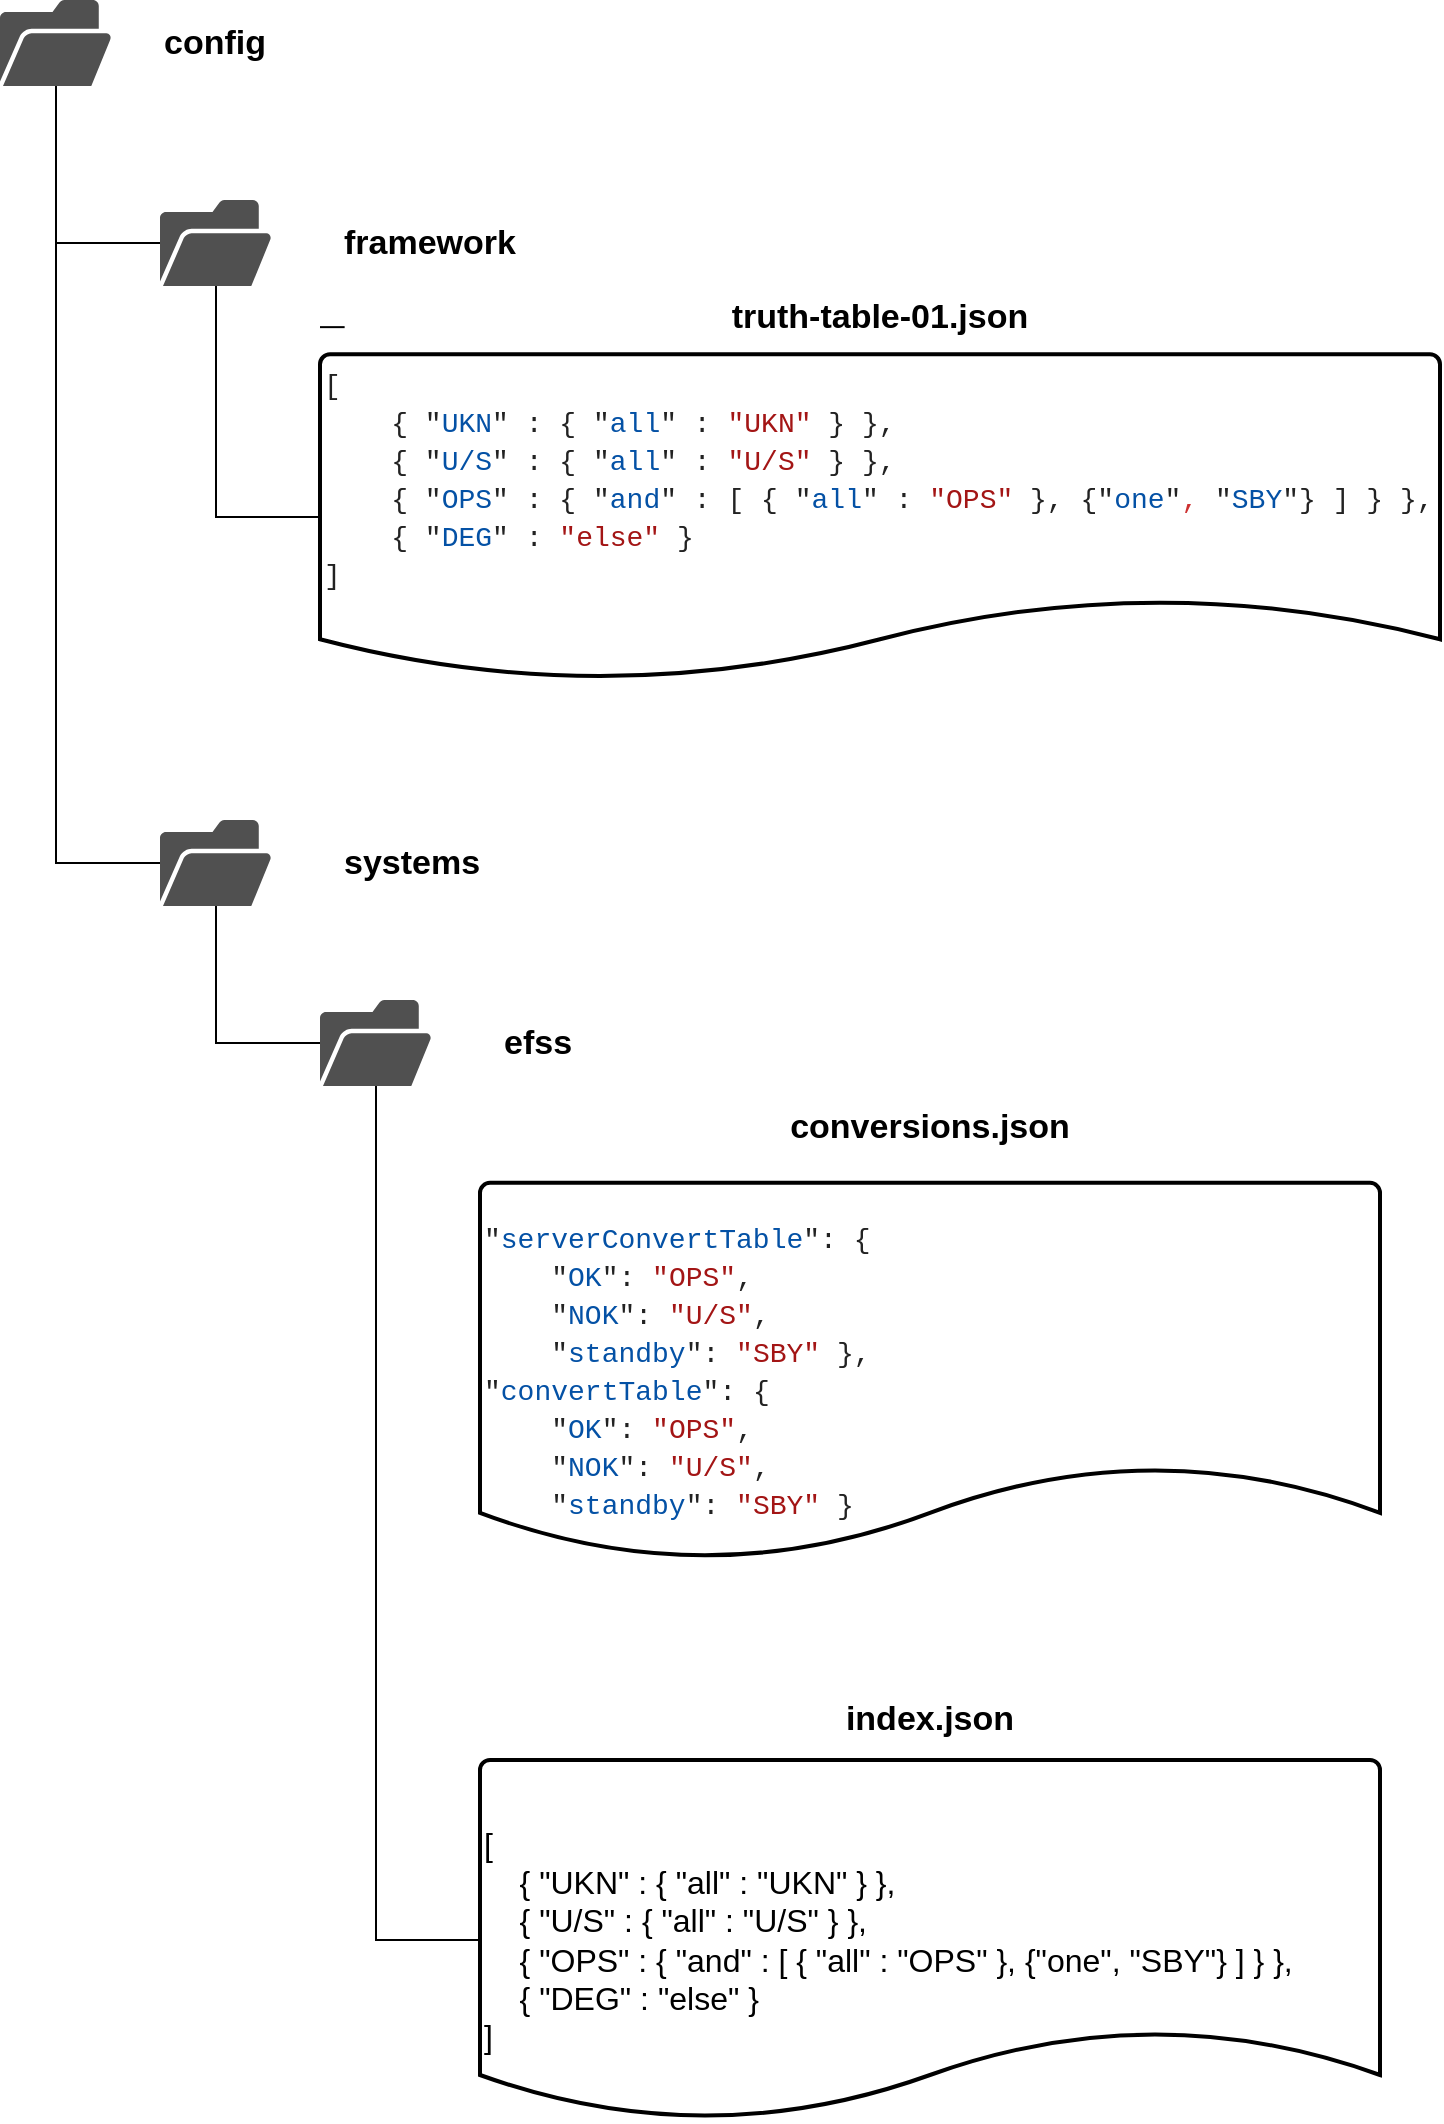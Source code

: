 <mxfile version="13.9.2" type="github">
  <diagram id="7ZiH7zOeiX9_COY_xwUg" name="Page-1">
    <mxGraphModel dx="1358" dy="803" grid="1" gridSize="10" guides="1" tooltips="1" connect="1" arrows="1" fold="1" page="1" pageScale="1" pageWidth="827" pageHeight="1169" math="0" shadow="0">
      <root>
        <mxCell id="0" />
        <mxCell id="1" parent="0" />
        <mxCell id="X3AbKdp-ricjODkaEyMr-8" style="edgeStyle=orthogonalEdgeStyle;rounded=0;orthogonalLoop=1;jettySize=auto;html=1;endArrow=none;endFill=0;" edge="1" parent="1" source="X3AbKdp-ricjODkaEyMr-3" target="X3AbKdp-ricjODkaEyMr-5">
          <mxGeometry relative="1" as="geometry" />
        </mxCell>
        <mxCell id="X3AbKdp-ricjODkaEyMr-7" style="edgeStyle=orthogonalEdgeStyle;rounded=0;orthogonalLoop=1;jettySize=auto;html=1;endArrow=none;endFill=0;" edge="1" parent="1" source="X3AbKdp-ricjODkaEyMr-5" target="X3AbKdp-ricjODkaEyMr-1">
          <mxGeometry relative="1" as="geometry" />
        </mxCell>
        <mxCell id="X3AbKdp-ricjODkaEyMr-13" value="" style="group" vertex="1" connectable="0" parent="1">
          <mxGeometry x="160" y="200" width="130" height="43" as="geometry" />
        </mxCell>
        <mxCell id="X3AbKdp-ricjODkaEyMr-5" value="" style="pointerEvents=1;shadow=0;dashed=0;html=1;strokeColor=none;fillColor=#505050;labelPosition=center;verticalLabelPosition=bottom;verticalAlign=top;outlineConnect=0;align=center;shape=mxgraph.office.concepts.folder_open;" vertex="1" parent="X3AbKdp-ricjODkaEyMr-13">
          <mxGeometry width="56" height="43" as="geometry" />
        </mxCell>
        <mxCell id="X3AbKdp-ricjODkaEyMr-11" value="&lt;font style=&quot;font-size: 17px&quot;&gt;framework&lt;/font&gt;" style="text;html=1;strokeColor=none;fillColor=none;align=left;verticalAlign=middle;whiteSpace=wrap;rounded=0;fontStyle=1" vertex="1" parent="X3AbKdp-ricjODkaEyMr-13">
          <mxGeometry x="90" y="11.5" width="40" height="20" as="geometry" />
        </mxCell>
        <mxCell id="X3AbKdp-ricjODkaEyMr-14" value="" style="group" vertex="1" connectable="0" parent="1">
          <mxGeometry x="160" y="510" width="130" height="43" as="geometry" />
        </mxCell>
        <mxCell id="X3AbKdp-ricjODkaEyMr-15" value="" style="pointerEvents=1;shadow=0;dashed=0;html=1;strokeColor=none;fillColor=#505050;labelPosition=center;verticalLabelPosition=bottom;verticalAlign=top;outlineConnect=0;align=center;shape=mxgraph.office.concepts.folder_open;" vertex="1" parent="X3AbKdp-ricjODkaEyMr-14">
          <mxGeometry width="56" height="43" as="geometry" />
        </mxCell>
        <mxCell id="X3AbKdp-ricjODkaEyMr-16" value="&lt;font style=&quot;font-size: 17px&quot;&gt;systems&lt;/font&gt;" style="text;html=1;strokeColor=none;fillColor=none;align=left;verticalAlign=middle;whiteSpace=wrap;rounded=0;fontStyle=1" vertex="1" parent="X3AbKdp-ricjODkaEyMr-14">
          <mxGeometry x="90" y="11.5" width="40" height="20" as="geometry" />
        </mxCell>
        <mxCell id="X3AbKdp-ricjODkaEyMr-17" value="" style="group" vertex="1" connectable="0" parent="1">
          <mxGeometry x="240" y="250" width="560" height="190" as="geometry" />
        </mxCell>
        <mxCell id="X3AbKdp-ricjODkaEyMr-3" value="&lt;div style=&quot;color: rgb(0 , 0 , 0) ; font-family: &amp;#34;consolas&amp;#34; , &amp;#34;courier new&amp;#34; , monospace ; font-weight: normal ; font-size: 14px ; line-height: 19px&quot;&gt;&lt;div&gt;&lt;span style=&quot;background-color: transparent&quot;&gt;&lt;span style=&quot;color: #222222&quot;&gt;[&lt;/span&gt;&lt;/span&gt;&lt;/div&gt;&lt;div&gt;&lt;span style=&quot;background-color: transparent&quot;&gt;&lt;span style=&quot;color: #000000&quot;&gt;&amp;nbsp;&amp;nbsp;&amp;nbsp;&amp;nbsp;&lt;/span&gt;&lt;span style=&quot;color: #222222&quot;&gt;{&lt;/span&gt;&lt;span style=&quot;color: #000000&quot;&gt;&amp;nbsp;&lt;/span&gt;&lt;span style=&quot;color: #222222&quot;&gt;&quot;&lt;/span&gt;&lt;span style=&quot;color: #0451a5&quot;&gt;UKN&lt;/span&gt;&lt;span style=&quot;color: #222222&quot;&gt;&quot;&lt;/span&gt;&lt;span style=&quot;color: #000000&quot;&gt;&amp;nbsp;&lt;/span&gt;&lt;span style=&quot;color: #222222&quot;&gt;:&lt;/span&gt;&lt;span style=&quot;color: #000000&quot;&gt;&amp;nbsp;&lt;/span&gt;&lt;span style=&quot;color: #222222&quot;&gt;{&lt;/span&gt;&lt;span style=&quot;color: #000000&quot;&gt;&amp;nbsp;&lt;/span&gt;&lt;span style=&quot;color: #222222&quot;&gt;&quot;&lt;/span&gt;&lt;span style=&quot;color: #0451a5&quot;&gt;all&lt;/span&gt;&lt;span style=&quot;color: #222222&quot;&gt;&quot;&lt;/span&gt;&lt;span style=&quot;color: #000000&quot;&gt;&amp;nbsp;&lt;/span&gt;&lt;span style=&quot;color: #222222&quot;&gt;:&lt;/span&gt;&lt;span style=&quot;color: #000000&quot;&gt;&amp;nbsp;&lt;/span&gt;&lt;span style=&quot;color: #a31515&quot;&gt;&quot;UKN&quot;&lt;/span&gt;&lt;span style=&quot;color: #000000&quot;&gt;&amp;nbsp;&lt;/span&gt;&lt;span style=&quot;color: #222222&quot;&gt;}&lt;/span&gt;&lt;span style=&quot;color: #000000&quot;&gt;&amp;nbsp;&lt;/span&gt;&lt;span style=&quot;color: #222222&quot;&gt;},&lt;/span&gt;&lt;/span&gt;&lt;/div&gt;&lt;div&gt;&lt;span style=&quot;background-color: transparent&quot;&gt;&lt;span style=&quot;color: #000000&quot;&gt;&amp;nbsp;&amp;nbsp;&amp;nbsp;&amp;nbsp;&lt;/span&gt;&lt;span style=&quot;color: #222222&quot;&gt;{&lt;/span&gt;&lt;span style=&quot;color: #000000&quot;&gt;&amp;nbsp;&lt;/span&gt;&lt;span style=&quot;color: #222222&quot;&gt;&quot;&lt;/span&gt;&lt;span style=&quot;color: #0451a5&quot;&gt;U/S&lt;/span&gt;&lt;span style=&quot;color: #222222&quot;&gt;&quot;&lt;/span&gt;&lt;span style=&quot;color: #000000&quot;&gt;&amp;nbsp;&lt;/span&gt;&lt;span style=&quot;color: #222222&quot;&gt;:&lt;/span&gt;&lt;span style=&quot;color: #000000&quot;&gt;&amp;nbsp;&lt;/span&gt;&lt;span style=&quot;color: #222222&quot;&gt;{&lt;/span&gt;&lt;span style=&quot;color: #000000&quot;&gt;&amp;nbsp;&lt;/span&gt;&lt;span style=&quot;color: #222222&quot;&gt;&quot;&lt;/span&gt;&lt;span style=&quot;color: #0451a5&quot;&gt;all&lt;/span&gt;&lt;span style=&quot;color: #222222&quot;&gt;&quot;&lt;/span&gt;&lt;span style=&quot;color: #000000&quot;&gt;&amp;nbsp;&lt;/span&gt;&lt;span style=&quot;color: #222222&quot;&gt;:&lt;/span&gt;&lt;span style=&quot;color: #000000&quot;&gt;&amp;nbsp;&lt;/span&gt;&lt;span style=&quot;color: #a31515&quot;&gt;&quot;U/S&quot;&lt;/span&gt;&lt;span style=&quot;color: #000000&quot;&gt;&amp;nbsp;&lt;/span&gt;&lt;span style=&quot;color: #222222&quot;&gt;}&lt;/span&gt;&lt;span style=&quot;color: #000000&quot;&gt;&amp;nbsp;&lt;/span&gt;&lt;span style=&quot;color: #222222&quot;&gt;},&lt;/span&gt;&lt;/span&gt;&lt;/div&gt;&lt;div&gt;&lt;span style=&quot;background-color: transparent&quot;&gt;&lt;span style=&quot;color: #000000&quot;&gt;&amp;nbsp;&amp;nbsp;&amp;nbsp;&amp;nbsp;&lt;/span&gt;&lt;span style=&quot;color: #222222&quot;&gt;{&lt;/span&gt;&lt;span style=&quot;color: #000000&quot;&gt;&amp;nbsp;&lt;/span&gt;&lt;span style=&quot;color: #222222&quot;&gt;&quot;&lt;/span&gt;&lt;span style=&quot;color: #0451a5&quot;&gt;OPS&lt;/span&gt;&lt;span style=&quot;color: #222222&quot;&gt;&quot;&lt;/span&gt;&lt;span style=&quot;color: #000000&quot;&gt;&amp;nbsp;&lt;/span&gt;&lt;span style=&quot;color: #222222&quot;&gt;:&lt;/span&gt;&lt;span style=&quot;color: #000000&quot;&gt;&amp;nbsp;&lt;/span&gt;&lt;span style=&quot;color: #222222&quot;&gt;{&lt;/span&gt;&lt;span style=&quot;color: #000000&quot;&gt;&amp;nbsp;&lt;/span&gt;&lt;span style=&quot;color: #222222&quot;&gt;&quot;&lt;/span&gt;&lt;span style=&quot;color: #0451a5&quot;&gt;and&lt;/span&gt;&lt;span style=&quot;color: #222222&quot;&gt;&quot;&lt;/span&gt;&lt;span style=&quot;color: #000000&quot;&gt;&amp;nbsp;&lt;/span&gt;&lt;span style=&quot;color: #222222&quot;&gt;:&lt;/span&gt;&lt;span style=&quot;color: #000000&quot;&gt;&amp;nbsp;&lt;/span&gt;&lt;span style=&quot;color: #222222&quot;&gt;[&lt;/span&gt;&lt;span style=&quot;color: #000000&quot;&gt;&amp;nbsp;&lt;/span&gt;&lt;span style=&quot;color: #222222&quot;&gt;{&lt;/span&gt;&lt;span style=&quot;color: #000000&quot;&gt;&amp;nbsp;&lt;/span&gt;&lt;span style=&quot;color: #222222&quot;&gt;&quot;&lt;/span&gt;&lt;span style=&quot;color: #0451a5&quot;&gt;all&lt;/span&gt;&lt;span style=&quot;color: #222222&quot;&gt;&quot;&lt;/span&gt;&lt;span style=&quot;color: #000000&quot;&gt;&amp;nbsp;&lt;/span&gt;&lt;span style=&quot;color: #222222&quot;&gt;:&lt;/span&gt;&lt;span style=&quot;color: #000000&quot;&gt;&amp;nbsp;&lt;/span&gt;&lt;span style=&quot;color: #a31515&quot;&gt;&quot;OPS&quot;&lt;/span&gt;&lt;span style=&quot;color: #000000&quot;&gt;&amp;nbsp;&lt;/span&gt;&lt;span style=&quot;color: #222222&quot;&gt;},&lt;/span&gt;&lt;span style=&quot;color: #000000&quot;&gt;&amp;nbsp;&lt;/span&gt;&lt;span style=&quot;color: #222222&quot;&gt;{&lt;/span&gt;&lt;span style=&quot;color: #222222&quot;&gt;&quot;&lt;/span&gt;&lt;span style=&quot;color: #0451a5&quot;&gt;one&lt;/span&gt;&lt;span style=&quot;color: #222222&quot;&gt;&quot;&lt;/span&gt;&lt;span style=&quot;color: #cd3131&quot;&gt;,&lt;/span&gt;&lt;span style=&quot;color: #000000&quot;&gt;&amp;nbsp;&lt;/span&gt;&lt;span style=&quot;color: #222222&quot;&gt;&quot;&lt;/span&gt;&lt;span style=&quot;color: #0451a5&quot;&gt;SBY&lt;/span&gt;&lt;span style=&quot;color: #222222&quot;&gt;&quot;&lt;/span&gt;&lt;span style=&quot;color: #222222&quot;&gt;}&lt;/span&gt;&lt;span style=&quot;color: #000000&quot;&gt;&amp;nbsp;&lt;/span&gt;&lt;span style=&quot;color: #222222&quot;&gt;]&lt;/span&gt;&lt;span style=&quot;color: #000000&quot;&gt;&amp;nbsp;&lt;/span&gt;&lt;span style=&quot;color: #222222&quot;&gt;}&lt;/span&gt;&lt;span style=&quot;color: #000000&quot;&gt;&amp;nbsp;&lt;/span&gt;&lt;span style=&quot;color: #222222&quot;&gt;},&lt;/span&gt;&lt;/span&gt;&lt;/div&gt;&lt;div&gt;&lt;span style=&quot;background-color: transparent&quot;&gt;&lt;span style=&quot;color: #000000&quot;&gt;&amp;nbsp;&amp;nbsp;&amp;nbsp;&amp;nbsp;&lt;/span&gt;&lt;span style=&quot;color: #222222&quot;&gt;{&lt;/span&gt;&lt;span style=&quot;color: #000000&quot;&gt;&amp;nbsp;&lt;/span&gt;&lt;span style=&quot;color: #222222&quot;&gt;&quot;&lt;/span&gt;&lt;span style=&quot;color: #0451a5&quot;&gt;DEG&lt;/span&gt;&lt;span style=&quot;color: #222222&quot;&gt;&quot;&lt;/span&gt;&lt;span style=&quot;color: #000000&quot;&gt;&amp;nbsp;&lt;/span&gt;&lt;span style=&quot;color: #222222&quot;&gt;:&lt;/span&gt;&lt;span style=&quot;color: #000000&quot;&gt;&amp;nbsp;&lt;/span&gt;&lt;span style=&quot;color: #a31515&quot;&gt;&quot;else&quot;&lt;/span&gt;&lt;span style=&quot;color: #000000&quot;&gt;&amp;nbsp;&lt;/span&gt;&lt;span style=&quot;color: #222222&quot;&gt;}&lt;/span&gt;&lt;/span&gt;&lt;/div&gt;&lt;div&gt;&lt;span style=&quot;background-color: transparent&quot;&gt;&lt;span style=&quot;color: #222222&quot;&gt;]&lt;/span&gt;&lt;/span&gt;&lt;/div&gt;&lt;span style=&quot;background-color: transparent&quot;&gt;&lt;br&gt;&lt;br&gt;&lt;/span&gt;&lt;/div&gt;" style="strokeWidth=2;html=1;shape=mxgraph.flowchart.document2;whiteSpace=wrap;size=0.25;align=left;" vertex="1" parent="X3AbKdp-ricjODkaEyMr-17">
          <mxGeometry y="27.143" width="560" height="162.857" as="geometry" />
        </mxCell>
        <mxCell id="X3AbKdp-ricjODkaEyMr-12" value="&lt;div align=&quot;center&quot;&gt;&lt;font style=&quot;font-size: 17px&quot;&gt;truth-table-01.json&lt;/font&gt;&lt;/div&gt;" style="text;html=1;strokeColor=none;fillColor=none;align=center;verticalAlign=middle;whiteSpace=wrap;rounded=0;fontStyle=1" vertex="1" parent="X3AbKdp-ricjODkaEyMr-17">
          <mxGeometry width="560" height="18.095" as="geometry" />
        </mxCell>
        <mxCell id="X3AbKdp-ricjODkaEyMr-26" style="edgeStyle=orthogonalEdgeStyle;rounded=0;orthogonalLoop=1;jettySize=auto;html=1;exitX=0;exitY=0.75;exitDx=0;exitDy=0;entryX=0.022;entryY=0.75;entryDx=0;entryDy=0;entryPerimeter=0;endArrow=none;endFill=0;" edge="1" parent="X3AbKdp-ricjODkaEyMr-17" source="X3AbKdp-ricjODkaEyMr-12" target="X3AbKdp-ricjODkaEyMr-12">
          <mxGeometry relative="1" as="geometry" />
        </mxCell>
        <mxCell id="X3AbKdp-ricjODkaEyMr-18" value="" style="group" vertex="1" connectable="0" parent="1">
          <mxGeometry x="80" y="100" width="120" height="43" as="geometry" />
        </mxCell>
        <mxCell id="X3AbKdp-ricjODkaEyMr-1" value="" style="pointerEvents=1;shadow=0;dashed=0;html=1;strokeColor=none;fillColor=#505050;labelPosition=center;verticalLabelPosition=bottom;verticalAlign=top;outlineConnect=0;align=center;shape=mxgraph.office.concepts.folder_open;" vertex="1" parent="X3AbKdp-ricjODkaEyMr-18">
          <mxGeometry width="56" height="43" as="geometry" />
        </mxCell>
        <mxCell id="X3AbKdp-ricjODkaEyMr-9" value="&lt;font style=&quot;font-size: 17px&quot;&gt;config&lt;/font&gt;" style="text;html=1;strokeColor=none;fillColor=none;align=left;verticalAlign=middle;whiteSpace=wrap;rounded=0;fontStyle=1" vertex="1" parent="X3AbKdp-ricjODkaEyMr-18">
          <mxGeometry x="80" y="11.5" width="40" height="20" as="geometry" />
        </mxCell>
        <mxCell id="X3AbKdp-ricjODkaEyMr-19" style="edgeStyle=orthogonalEdgeStyle;rounded=0;orthogonalLoop=1;jettySize=auto;html=1;endArrow=none;endFill=0;" edge="1" parent="1" source="X3AbKdp-ricjODkaEyMr-15" target="X3AbKdp-ricjODkaEyMr-1">
          <mxGeometry relative="1" as="geometry" />
        </mxCell>
        <mxCell id="X3AbKdp-ricjODkaEyMr-23" value="" style="group" vertex="1" connectable="0" parent="1">
          <mxGeometry x="320" y="950" width="450" height="210" as="geometry" />
        </mxCell>
        <mxCell id="X3AbKdp-ricjODkaEyMr-24" value="&lt;font style=&quot;font-size: 16px&quot;&gt;[&lt;br&gt;&amp;nbsp;&amp;nbsp; &amp;nbsp;{ &quot;UKN&quot; : { &quot;all&quot; : &quot;UKN&quot; } },&lt;br&gt;&amp;nbsp;&amp;nbsp; &amp;nbsp;{ &quot;U/S&quot; : { &quot;all&quot; : &quot;U/S&quot; } },&lt;br&gt;&amp;nbsp;&amp;nbsp; &amp;nbsp;{ &quot;OPS&quot; : { &quot;and&quot; : [ { &quot;all&quot; : &quot;OPS&quot; }, {&quot;one&quot;, &quot;SBY&quot;} ] } },&lt;br&gt;&amp;nbsp;&amp;nbsp; &amp;nbsp;{ &quot;DEG&quot; : &quot;else&quot; }&lt;br&gt;]&lt;/font&gt;" style="strokeWidth=2;html=1;shape=mxgraph.flowchart.document2;whiteSpace=wrap;size=0.25;align=left;" vertex="1" parent="X3AbKdp-ricjODkaEyMr-23">
          <mxGeometry y="30" width="450" height="180" as="geometry" />
        </mxCell>
        <mxCell id="X3AbKdp-ricjODkaEyMr-25" value="&lt;font style=&quot;font-size: 17px&quot;&gt;index.json&lt;/font&gt;" style="text;html=1;strokeColor=none;fillColor=none;align=center;verticalAlign=middle;whiteSpace=wrap;rounded=0;fontStyle=1" vertex="1" parent="X3AbKdp-ricjODkaEyMr-23">
          <mxGeometry width="450" height="20" as="geometry" />
        </mxCell>
        <mxCell id="X3AbKdp-ricjODkaEyMr-27" value="" style="group" vertex="1" connectable="0" parent="1">
          <mxGeometry x="240" y="600" width="130" height="43" as="geometry" />
        </mxCell>
        <mxCell id="X3AbKdp-ricjODkaEyMr-28" value="" style="pointerEvents=1;shadow=0;dashed=0;html=1;strokeColor=none;fillColor=#505050;labelPosition=center;verticalLabelPosition=bottom;verticalAlign=top;outlineConnect=0;align=center;shape=mxgraph.office.concepts.folder_open;" vertex="1" parent="X3AbKdp-ricjODkaEyMr-27">
          <mxGeometry width="56" height="43" as="geometry" />
        </mxCell>
        <mxCell id="X3AbKdp-ricjODkaEyMr-29" value="&lt;font style=&quot;font-size: 17px&quot;&gt;efss&lt;/font&gt;" style="text;html=1;strokeColor=none;fillColor=none;align=left;verticalAlign=middle;whiteSpace=wrap;rounded=0;fontStyle=1" vertex="1" parent="X3AbKdp-ricjODkaEyMr-27">
          <mxGeometry x="90" y="11.5" width="40" height="20" as="geometry" />
        </mxCell>
        <mxCell id="X3AbKdp-ricjODkaEyMr-30" style="edgeStyle=orthogonalEdgeStyle;rounded=0;orthogonalLoop=1;jettySize=auto;html=1;endArrow=none;endFill=0;" edge="1" parent="1" source="X3AbKdp-ricjODkaEyMr-28" target="X3AbKdp-ricjODkaEyMr-15">
          <mxGeometry relative="1" as="geometry" />
        </mxCell>
        <mxCell id="X3AbKdp-ricjODkaEyMr-31" style="edgeStyle=orthogonalEdgeStyle;rounded=0;orthogonalLoop=1;jettySize=auto;html=1;endArrow=none;endFill=0;" edge="1" parent="1" source="X3AbKdp-ricjODkaEyMr-24" target="X3AbKdp-ricjODkaEyMr-28">
          <mxGeometry relative="1" as="geometry" />
        </mxCell>
        <mxCell id="X3AbKdp-ricjODkaEyMr-32" value="" style="group" vertex="1" connectable="0" parent="1">
          <mxGeometry x="320" y="650" width="450" height="290" as="geometry" />
        </mxCell>
        <mxCell id="X3AbKdp-ricjODkaEyMr-33" value="&lt;div style=&quot;color: rgb(0 , 0 , 0) ; font-family: &amp;#34;consolas&amp;#34; , &amp;#34;courier new&amp;#34; , monospace ; font-weight: normal ; font-size: 14px ; line-height: 19px&quot;&gt;&lt;div&gt;&lt;span style=&quot;background-color: transparent&quot;&gt;&lt;span style=&quot;color: #222222&quot;&gt;&quot;&lt;/span&gt;&lt;span style=&quot;color: #0451a5&quot;&gt;serverConvertTable&lt;/span&gt;&lt;span style=&quot;color: #222222&quot;&gt;&quot;&lt;/span&gt;&lt;span style=&quot;color: #222222&quot;&gt;:&lt;/span&gt;&lt;span style=&quot;color: #000000&quot;&gt;&amp;nbsp;&lt;/span&gt;&lt;span style=&quot;color: #222222&quot;&gt;{&lt;/span&gt;&lt;/span&gt;&lt;/div&gt;&lt;div&gt;&lt;span style=&quot;background-color: transparent&quot;&gt;&lt;span style=&quot;color: #000000&quot;&gt;&amp;nbsp;&amp;nbsp;&amp;nbsp;&amp;nbsp;&lt;/span&gt;&lt;span style=&quot;color: #222222&quot;&gt;&quot;&lt;/span&gt;&lt;span style=&quot;color: #0451a5&quot;&gt;OK&lt;/span&gt;&lt;span style=&quot;color: #222222&quot;&gt;&quot;&lt;/span&gt;&lt;span style=&quot;color: #222222&quot;&gt;:&lt;/span&gt;&lt;span style=&quot;color: #000000&quot;&gt;&amp;nbsp;&lt;/span&gt;&lt;span style=&quot;color: #a31515&quot;&gt;&quot;OPS&quot;&lt;/span&gt;&lt;span style=&quot;color: #222222&quot;&gt;,&lt;/span&gt;&lt;/span&gt;&lt;/div&gt;&lt;div&gt;&lt;span style=&quot;background-color: transparent&quot;&gt;&lt;span style=&quot;color: #000000&quot;&gt;&amp;nbsp;&amp;nbsp;&amp;nbsp;&amp;nbsp;&lt;/span&gt;&lt;span style=&quot;color: #222222&quot;&gt;&quot;&lt;/span&gt;&lt;span style=&quot;color: #0451a5&quot;&gt;NOK&lt;/span&gt;&lt;span style=&quot;color: #222222&quot;&gt;&quot;&lt;/span&gt;&lt;span style=&quot;color: #222222&quot;&gt;:&lt;/span&gt;&lt;span style=&quot;color: #000000&quot;&gt;&amp;nbsp;&lt;/span&gt;&lt;span style=&quot;color: #a31515&quot;&gt;&quot;U/S&quot;&lt;/span&gt;&lt;span style=&quot;color: #222222&quot;&gt;,&lt;/span&gt;&lt;/span&gt;&lt;/div&gt;&lt;div&gt;&lt;span style=&quot;background-color: transparent&quot;&gt;&lt;span style=&quot;color: #000000&quot;&gt;&amp;nbsp;&amp;nbsp;&amp;nbsp;&amp;nbsp;&lt;/span&gt;&lt;span style=&quot;color: #222222&quot;&gt;&quot;&lt;/span&gt;&lt;span style=&quot;color: #0451a5&quot;&gt;standby&lt;/span&gt;&lt;span style=&quot;color: #222222&quot;&gt;&quot;&lt;/span&gt;&lt;span style=&quot;color: #222222&quot;&gt;:&lt;/span&gt;&lt;span style=&quot;color: #000000&quot;&gt;&amp;nbsp;&lt;/span&gt;&lt;span style=&quot;color: #a31515&quot;&gt;&quot;SBY&quot;&lt;/span&gt;&lt;span style=&quot;color: #222222&quot;&gt; },&lt;/span&gt;&lt;/span&gt;&lt;/div&gt;&lt;div&gt;&lt;span style=&quot;background-color: transparent&quot;&gt;&lt;span style=&quot;color: #222222&quot;&gt;&quot;&lt;/span&gt;&lt;span style=&quot;color: #0451a5&quot;&gt;convertTable&lt;/span&gt;&lt;span style=&quot;color: #222222&quot;&gt;&quot;&lt;/span&gt;&lt;span style=&quot;color: #222222&quot;&gt;:&lt;/span&gt;&lt;span style=&quot;color: #000000&quot;&gt;&amp;nbsp;&lt;/span&gt;&lt;span style=&quot;color: #222222&quot;&gt;{&lt;/span&gt;&lt;/span&gt;&lt;/div&gt;&lt;div&gt;&lt;span style=&quot;background-color: transparent&quot;&gt;&lt;span style=&quot;color: #000000&quot;&gt;&amp;nbsp;&amp;nbsp;&amp;nbsp;&amp;nbsp;&lt;/span&gt;&lt;span style=&quot;color: #222222&quot;&gt;&quot;&lt;/span&gt;&lt;span style=&quot;color: #0451a5&quot;&gt;OK&lt;/span&gt;&lt;span style=&quot;color: #222222&quot;&gt;&quot;&lt;/span&gt;&lt;span style=&quot;color: #222222&quot;&gt;:&lt;/span&gt;&lt;span style=&quot;color: #000000&quot;&gt;&amp;nbsp;&lt;/span&gt;&lt;span style=&quot;color: #a31515&quot;&gt;&quot;OPS&quot;&lt;/span&gt;&lt;span style=&quot;color: #222222&quot;&gt;,&lt;/span&gt;&lt;/span&gt;&lt;/div&gt;&lt;div&gt;&lt;span style=&quot;background-color: transparent&quot;&gt;&lt;span style=&quot;color: #000000&quot;&gt;&amp;nbsp;&amp;nbsp;&amp;nbsp;&amp;nbsp;&lt;/span&gt;&lt;span style=&quot;color: #222222&quot;&gt;&quot;&lt;/span&gt;&lt;span style=&quot;color: #0451a5&quot;&gt;NOK&lt;/span&gt;&lt;span style=&quot;color: #222222&quot;&gt;&quot;&lt;/span&gt;&lt;span style=&quot;color: #222222&quot;&gt;:&lt;/span&gt;&lt;span style=&quot;color: #000000&quot;&gt;&amp;nbsp;&lt;/span&gt;&lt;span style=&quot;color: #a31515&quot;&gt;&quot;U/S&quot;&lt;/span&gt;&lt;span style=&quot;color: #222222&quot;&gt;,&lt;/span&gt;&lt;/span&gt;&lt;/div&gt;&lt;div&gt;&lt;span style=&quot;background-color: transparent&quot;&gt;&lt;span style=&quot;color: #000000&quot;&gt;&amp;nbsp;&amp;nbsp;&amp;nbsp;&amp;nbsp;&lt;/span&gt;&lt;span style=&quot;color: #222222&quot;&gt;&quot;&lt;/span&gt;&lt;span style=&quot;color: #0451a5&quot;&gt;standby&lt;/span&gt;&lt;span style=&quot;color: #222222&quot;&gt;&quot;&lt;/span&gt;&lt;span style=&quot;color: #222222&quot;&gt;:&lt;/span&gt;&lt;span style=&quot;color: #000000&quot;&gt;&amp;nbsp;&lt;/span&gt;&lt;span style=&quot;color: #a31515&quot;&gt;&quot;SBY&quot;&lt;/span&gt;&lt;span style=&quot;color: #222222&quot;&gt; }&lt;/span&gt;&lt;/span&gt;&lt;/div&gt;&lt;/div&gt;" style="strokeWidth=2;html=1;shape=mxgraph.flowchart.document2;whiteSpace=wrap;size=0.25;align=left;" vertex="1" parent="X3AbKdp-ricjODkaEyMr-32">
          <mxGeometry y="41.43" width="450" height="188.57" as="geometry" />
        </mxCell>
        <mxCell id="X3AbKdp-ricjODkaEyMr-34" value="&lt;font style=&quot;font-size: 17px&quot;&gt;conversions.json&lt;/font&gt;" style="text;html=1;strokeColor=none;fillColor=none;align=center;verticalAlign=middle;whiteSpace=wrap;rounded=0;fontStyle=1" vertex="1" parent="X3AbKdp-ricjODkaEyMr-32">
          <mxGeometry width="450" height="27.619" as="geometry" />
        </mxCell>
      </root>
    </mxGraphModel>
  </diagram>
</mxfile>
